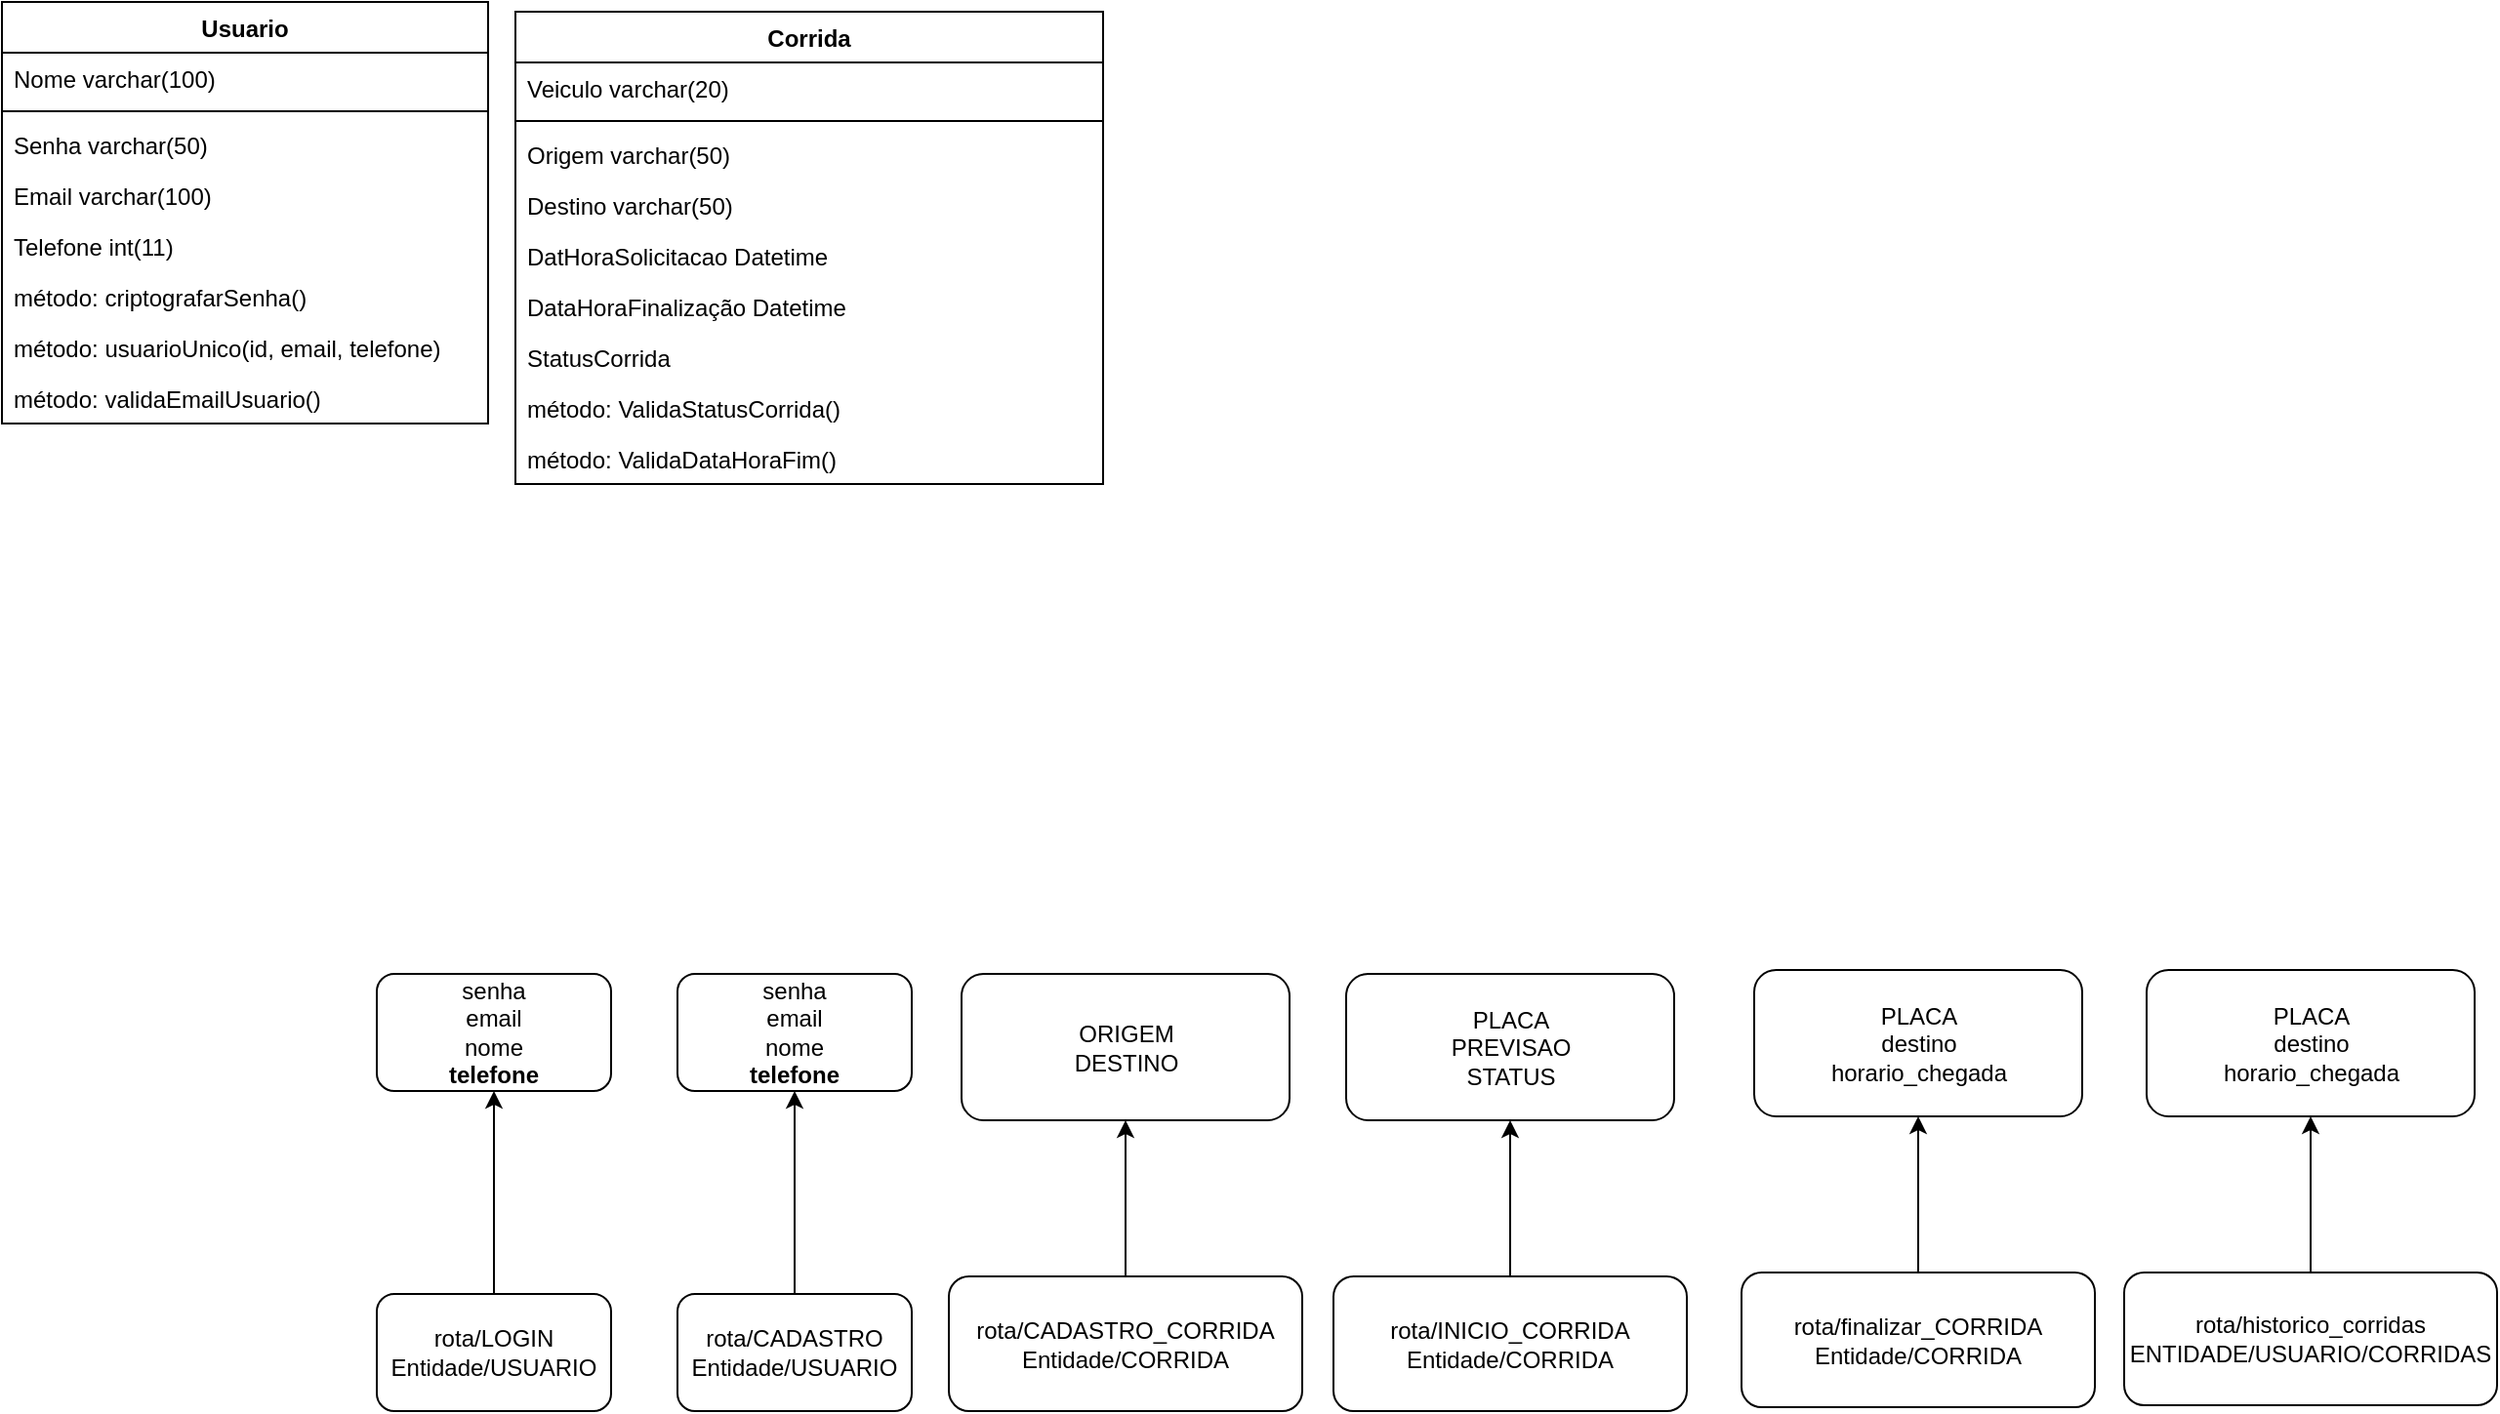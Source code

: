 <mxfile version="19.0.0" type="github">
  <diagram id="ts0ojw1lq8GIrLRG7GDI" name="Page-1">
    <mxGraphModel dx="1951" dy="1057" grid="0" gridSize="10" guides="1" tooltips="1" connect="1" arrows="1" fold="1" page="0" pageScale="1" pageWidth="827" pageHeight="1169" math="0" shadow="0">
      <root>
        <mxCell id="0" />
        <mxCell id="1" parent="0" />
        <mxCell id="zhXcUo0Y35zvq-o9YxML-7" value="" style="edgeStyle=orthogonalEdgeStyle;rounded=0;orthogonalLoop=1;jettySize=auto;html=1;" parent="1" source="zhXcUo0Y35zvq-o9YxML-5" target="zhXcUo0Y35zvq-o9YxML-6" edge="1">
          <mxGeometry relative="1" as="geometry" />
        </mxCell>
        <mxCell id="zhXcUo0Y35zvq-o9YxML-5" value="rota/LOGIN&lt;br&gt;Entidade/USUARIO" style="rounded=1;whiteSpace=wrap;html=1;" parent="1" vertex="1">
          <mxGeometry x="-329" y="334" width="120" height="60" as="geometry" />
        </mxCell>
        <mxCell id="zhXcUo0Y35zvq-o9YxML-6" value="senha&lt;br&gt;email&lt;br&gt;nome&lt;br&gt;&lt;b&gt;telefone&lt;/b&gt;" style="rounded=1;whiteSpace=wrap;html=1;" parent="1" vertex="1">
          <mxGeometry x="-329" y="170" width="120" height="60" as="geometry" />
        </mxCell>
        <mxCell id="zhXcUo0Y35zvq-o9YxML-8" value="" style="edgeStyle=orthogonalEdgeStyle;rounded=0;orthogonalLoop=1;jettySize=auto;html=1;" parent="1" source="zhXcUo0Y35zvq-o9YxML-9" target="zhXcUo0Y35zvq-o9YxML-10" edge="1">
          <mxGeometry relative="1" as="geometry" />
        </mxCell>
        <mxCell id="zhXcUo0Y35zvq-o9YxML-9" value="rota/CADASTRO&lt;br&gt;Entidade/USUARIO" style="rounded=1;whiteSpace=wrap;html=1;" parent="1" vertex="1">
          <mxGeometry x="-175" y="334" width="120" height="60" as="geometry" />
        </mxCell>
        <mxCell id="zhXcUo0Y35zvq-o9YxML-10" value="senha&lt;br&gt;email&lt;br&gt;nome&lt;br&gt;&lt;b&gt;telefone&lt;/b&gt;" style="rounded=1;whiteSpace=wrap;html=1;" parent="1" vertex="1">
          <mxGeometry x="-175" y="170" width="120" height="60" as="geometry" />
        </mxCell>
        <mxCell id="zhXcUo0Y35zvq-o9YxML-11" value="" style="edgeStyle=orthogonalEdgeStyle;rounded=0;orthogonalLoop=1;jettySize=auto;html=1;" parent="1" source="zhXcUo0Y35zvq-o9YxML-12" target="zhXcUo0Y35zvq-o9YxML-13" edge="1">
          <mxGeometry relative="1" as="geometry" />
        </mxCell>
        <mxCell id="zhXcUo0Y35zvq-o9YxML-12" value="rota/CADASTRO_CORRIDA&lt;br&gt;Entidade/CORRIDA" style="rounded=1;whiteSpace=wrap;html=1;" parent="1" vertex="1">
          <mxGeometry x="-36" y="325" width="181" height="69" as="geometry" />
        </mxCell>
        <mxCell id="zhXcUo0Y35zvq-o9YxML-13" value="ORIGEM&lt;br&gt;DESTINO" style="rounded=1;whiteSpace=wrap;html=1;" parent="1" vertex="1">
          <mxGeometry x="-29.5" y="170" width="168" height="75" as="geometry" />
        </mxCell>
        <mxCell id="zhXcUo0Y35zvq-o9YxML-14" value="" style="edgeStyle=orthogonalEdgeStyle;rounded=0;orthogonalLoop=1;jettySize=auto;html=1;" parent="1" source="zhXcUo0Y35zvq-o9YxML-15" target="zhXcUo0Y35zvq-o9YxML-16" edge="1">
          <mxGeometry relative="1" as="geometry" />
        </mxCell>
        <mxCell id="zhXcUo0Y35zvq-o9YxML-15" value="rota/INICIO_CORRIDA&lt;br&gt;Entidade/CORRIDA" style="rounded=1;whiteSpace=wrap;html=1;" parent="1" vertex="1">
          <mxGeometry x="161" y="325" width="181" height="69" as="geometry" />
        </mxCell>
        <mxCell id="zhXcUo0Y35zvq-o9YxML-16" value="PLACA&lt;br&gt;PREVISAO&lt;br&gt;STATUS&lt;br&gt;" style="rounded=1;whiteSpace=wrap;html=1;" parent="1" vertex="1">
          <mxGeometry x="167.5" y="170" width="168" height="75" as="geometry" />
        </mxCell>
        <mxCell id="zhXcUo0Y35zvq-o9YxML-17" value="" style="edgeStyle=orthogonalEdgeStyle;rounded=0;orthogonalLoop=1;jettySize=auto;html=1;" parent="1" source="zhXcUo0Y35zvq-o9YxML-18" target="zhXcUo0Y35zvq-o9YxML-19" edge="1">
          <mxGeometry relative="1" as="geometry" />
        </mxCell>
        <mxCell id="zhXcUo0Y35zvq-o9YxML-18" value="rota/finalizar_CORRIDA&lt;br&gt;Entidade/CORRIDA" style="rounded=1;whiteSpace=wrap;html=1;" parent="1" vertex="1">
          <mxGeometry x="370" y="323" width="181" height="69" as="geometry" />
        </mxCell>
        <mxCell id="zhXcUo0Y35zvq-o9YxML-19" value="PLACA&lt;br&gt;destino&lt;br&gt;horario_chegada" style="rounded=1;whiteSpace=wrap;html=1;" parent="1" vertex="1">
          <mxGeometry x="376.5" y="168" width="168" height="75" as="geometry" />
        </mxCell>
        <mxCell id="zhXcUo0Y35zvq-o9YxML-20" value="" style="edgeStyle=orthogonalEdgeStyle;rounded=0;orthogonalLoop=1;jettySize=auto;html=1;" parent="1" source="zhXcUo0Y35zvq-o9YxML-21" target="zhXcUo0Y35zvq-o9YxML-22" edge="1">
          <mxGeometry relative="1" as="geometry" />
        </mxCell>
        <mxCell id="zhXcUo0Y35zvq-o9YxML-21" value="rota/historico_corridas&lt;br&gt;ENTIDADE/USUARIO/CORRIDAS" style="rounded=1;whiteSpace=wrap;html=1;" parent="1" vertex="1">
          <mxGeometry x="566" y="323" width="191" height="68" as="geometry" />
        </mxCell>
        <mxCell id="zhXcUo0Y35zvq-o9YxML-22" value="PLACA&lt;br&gt;destino&lt;br&gt;horario_chegada" style="rounded=1;whiteSpace=wrap;html=1;" parent="1" vertex="1">
          <mxGeometry x="577.5" y="168" width="168" height="75" as="geometry" />
        </mxCell>
        <mxCell id="R-DZJOgb-ujZ8b4K5CBA-5" value="Usuario" style="swimlane;fontStyle=1;align=center;verticalAlign=top;childLayout=stackLayout;horizontal=1;startSize=26;horizontalStack=0;resizeParent=1;resizeParentMax=0;resizeLast=0;collapsible=1;marginBottom=0;" parent="1" vertex="1">
          <mxGeometry x="-521" y="-328" width="249" height="216" as="geometry" />
        </mxCell>
        <mxCell id="R-DZJOgb-ujZ8b4K5CBA-6" value="Nome varchar(100)" style="text;strokeColor=none;fillColor=none;align=left;verticalAlign=top;spacingLeft=4;spacingRight=4;overflow=hidden;rotatable=0;points=[[0,0.5],[1,0.5]];portConstraint=eastwest;" parent="R-DZJOgb-ujZ8b4K5CBA-5" vertex="1">
          <mxGeometry y="26" width="249" height="26" as="geometry" />
        </mxCell>
        <mxCell id="R-DZJOgb-ujZ8b4K5CBA-7" value="" style="line;strokeWidth=1;fillColor=none;align=left;verticalAlign=middle;spacingTop=-1;spacingLeft=3;spacingRight=3;rotatable=0;labelPosition=right;points=[];portConstraint=eastwest;" parent="R-DZJOgb-ujZ8b4K5CBA-5" vertex="1">
          <mxGeometry y="52" width="249" height="8" as="geometry" />
        </mxCell>
        <mxCell id="R-DZJOgb-ujZ8b4K5CBA-13" value="Senha varchar(50)" style="text;strokeColor=none;fillColor=none;align=left;verticalAlign=top;spacingLeft=4;spacingRight=4;overflow=hidden;rotatable=0;points=[[0,0.5],[1,0.5]];portConstraint=eastwest;" parent="R-DZJOgb-ujZ8b4K5CBA-5" vertex="1">
          <mxGeometry y="60" width="249" height="26" as="geometry" />
        </mxCell>
        <mxCell id="R-DZJOgb-ujZ8b4K5CBA-14" value="Email varchar(100)" style="text;strokeColor=none;fillColor=none;align=left;verticalAlign=top;spacingLeft=4;spacingRight=4;overflow=hidden;rotatable=0;points=[[0,0.5],[1,0.5]];portConstraint=eastwest;" parent="R-DZJOgb-ujZ8b4K5CBA-5" vertex="1">
          <mxGeometry y="86" width="249" height="26" as="geometry" />
        </mxCell>
        <mxCell id="R-DZJOgb-ujZ8b4K5CBA-15" value="Telefone int(11)" style="text;strokeColor=none;fillColor=none;align=left;verticalAlign=top;spacingLeft=4;spacingRight=4;overflow=hidden;rotatable=0;points=[[0,0.5],[1,0.5]];portConstraint=eastwest;" parent="R-DZJOgb-ujZ8b4K5CBA-5" vertex="1">
          <mxGeometry y="112" width="249" height="26" as="geometry" />
        </mxCell>
        <mxCell id="R-DZJOgb-ujZ8b4K5CBA-23" value="método: criptografarSenha()" style="text;strokeColor=none;fillColor=none;align=left;verticalAlign=top;spacingLeft=4;spacingRight=4;overflow=hidden;rotatable=0;points=[[0,0.5],[1,0.5]];portConstraint=eastwest;" parent="R-DZJOgb-ujZ8b4K5CBA-5" vertex="1">
          <mxGeometry y="138" width="249" height="26" as="geometry" />
        </mxCell>
        <mxCell id="R-DZJOgb-ujZ8b4K5CBA-24" value="método: usuarioUnico(id, email, telefone)" style="text;strokeColor=none;fillColor=none;align=left;verticalAlign=top;spacingLeft=4;spacingRight=4;overflow=hidden;rotatable=0;points=[[0,0.5],[1,0.5]];portConstraint=eastwest;" parent="R-DZJOgb-ujZ8b4K5CBA-5" vertex="1">
          <mxGeometry y="164" width="249" height="26" as="geometry" />
        </mxCell>
        <mxCell id="R-DZJOgb-ujZ8b4K5CBA-25" value="método: validaEmailUsuario()" style="text;strokeColor=none;fillColor=none;align=left;verticalAlign=top;spacingLeft=4;spacingRight=4;overflow=hidden;rotatable=0;points=[[0,0.5],[1,0.5]];portConstraint=eastwest;" parent="R-DZJOgb-ujZ8b4K5CBA-5" vertex="1">
          <mxGeometry y="190" width="249" height="26" as="geometry" />
        </mxCell>
        <mxCell id="R-DZJOgb-ujZ8b4K5CBA-9" value="Corrida" style="swimlane;fontStyle=1;align=center;verticalAlign=top;childLayout=stackLayout;horizontal=1;startSize=26;horizontalStack=0;resizeParent=1;resizeParentMax=0;resizeLast=0;collapsible=1;marginBottom=0;" parent="1" vertex="1">
          <mxGeometry x="-258" y="-323" width="301" height="242" as="geometry" />
        </mxCell>
        <mxCell id="R-DZJOgb-ujZ8b4K5CBA-10" value="Veiculo varchar(20)" style="text;strokeColor=none;fillColor=none;align=left;verticalAlign=top;spacingLeft=4;spacingRight=4;overflow=hidden;rotatable=0;points=[[0,0.5],[1,0.5]];portConstraint=eastwest;" parent="R-DZJOgb-ujZ8b4K5CBA-9" vertex="1">
          <mxGeometry y="26" width="301" height="26" as="geometry" />
        </mxCell>
        <mxCell id="R-DZJOgb-ujZ8b4K5CBA-11" value="" style="line;strokeWidth=1;fillColor=none;align=left;verticalAlign=middle;spacingTop=-1;spacingLeft=3;spacingRight=3;rotatable=0;labelPosition=right;points=[];portConstraint=eastwest;" parent="R-DZJOgb-ujZ8b4K5CBA-9" vertex="1">
          <mxGeometry y="52" width="301" height="8" as="geometry" />
        </mxCell>
        <mxCell id="R-DZJOgb-ujZ8b4K5CBA-16" value="Origem varchar(50)" style="text;strokeColor=none;fillColor=none;align=left;verticalAlign=top;spacingLeft=4;spacingRight=4;overflow=hidden;rotatable=0;points=[[0,0.5],[1,0.5]];portConstraint=eastwest;" parent="R-DZJOgb-ujZ8b4K5CBA-9" vertex="1">
          <mxGeometry y="60" width="301" height="26" as="geometry" />
        </mxCell>
        <mxCell id="R-DZJOgb-ujZ8b4K5CBA-17" value="Destino varchar(50)" style="text;strokeColor=none;fillColor=none;align=left;verticalAlign=top;spacingLeft=4;spacingRight=4;overflow=hidden;rotatable=0;points=[[0,0.5],[1,0.5]];portConstraint=eastwest;" parent="R-DZJOgb-ujZ8b4K5CBA-9" vertex="1">
          <mxGeometry y="86" width="301" height="26" as="geometry" />
        </mxCell>
        <mxCell id="R-DZJOgb-ujZ8b4K5CBA-18" value="DatHoraSolicitacao Datetime" style="text;strokeColor=none;fillColor=none;align=left;verticalAlign=top;spacingLeft=4;spacingRight=4;overflow=hidden;rotatable=0;points=[[0,0.5],[1,0.5]];portConstraint=eastwest;" parent="R-DZJOgb-ujZ8b4K5CBA-9" vertex="1">
          <mxGeometry y="112" width="301" height="26" as="geometry" />
        </mxCell>
        <mxCell id="R-DZJOgb-ujZ8b4K5CBA-19" value="DataHoraFinalização Datetime" style="text;strokeColor=none;fillColor=none;align=left;verticalAlign=top;spacingLeft=4;spacingRight=4;overflow=hidden;rotatable=0;points=[[0,0.5],[1,0.5]];portConstraint=eastwest;" parent="R-DZJOgb-ujZ8b4K5CBA-9" vertex="1">
          <mxGeometry y="138" width="301" height="26" as="geometry" />
        </mxCell>
        <mxCell id="R-DZJOgb-ujZ8b4K5CBA-20" value="StatusCorrida" style="text;strokeColor=none;fillColor=none;align=left;verticalAlign=top;spacingLeft=4;spacingRight=4;overflow=hidden;rotatable=0;points=[[0,0.5],[1,0.5]];portConstraint=eastwest;" parent="R-DZJOgb-ujZ8b4K5CBA-9" vertex="1">
          <mxGeometry y="164" width="301" height="26" as="geometry" />
        </mxCell>
        <mxCell id="R-DZJOgb-ujZ8b4K5CBA-21" value="método: ValidaStatusCorrida()" style="text;strokeColor=none;fillColor=none;align=left;verticalAlign=top;spacingLeft=4;spacingRight=4;overflow=hidden;rotatable=0;points=[[0,0.5],[1,0.5]];portConstraint=eastwest;" parent="R-DZJOgb-ujZ8b4K5CBA-9" vertex="1">
          <mxGeometry y="190" width="301" height="26" as="geometry" />
        </mxCell>
        <mxCell id="R-DZJOgb-ujZ8b4K5CBA-22" value="método: ValidaDataHoraFim()" style="text;strokeColor=none;fillColor=none;align=left;verticalAlign=top;spacingLeft=4;spacingRight=4;overflow=hidden;rotatable=0;points=[[0,0.5],[1,0.5]];portConstraint=eastwest;" parent="R-DZJOgb-ujZ8b4K5CBA-9" vertex="1">
          <mxGeometry y="216" width="301" height="26" as="geometry" />
        </mxCell>
      </root>
    </mxGraphModel>
  </diagram>
</mxfile>
